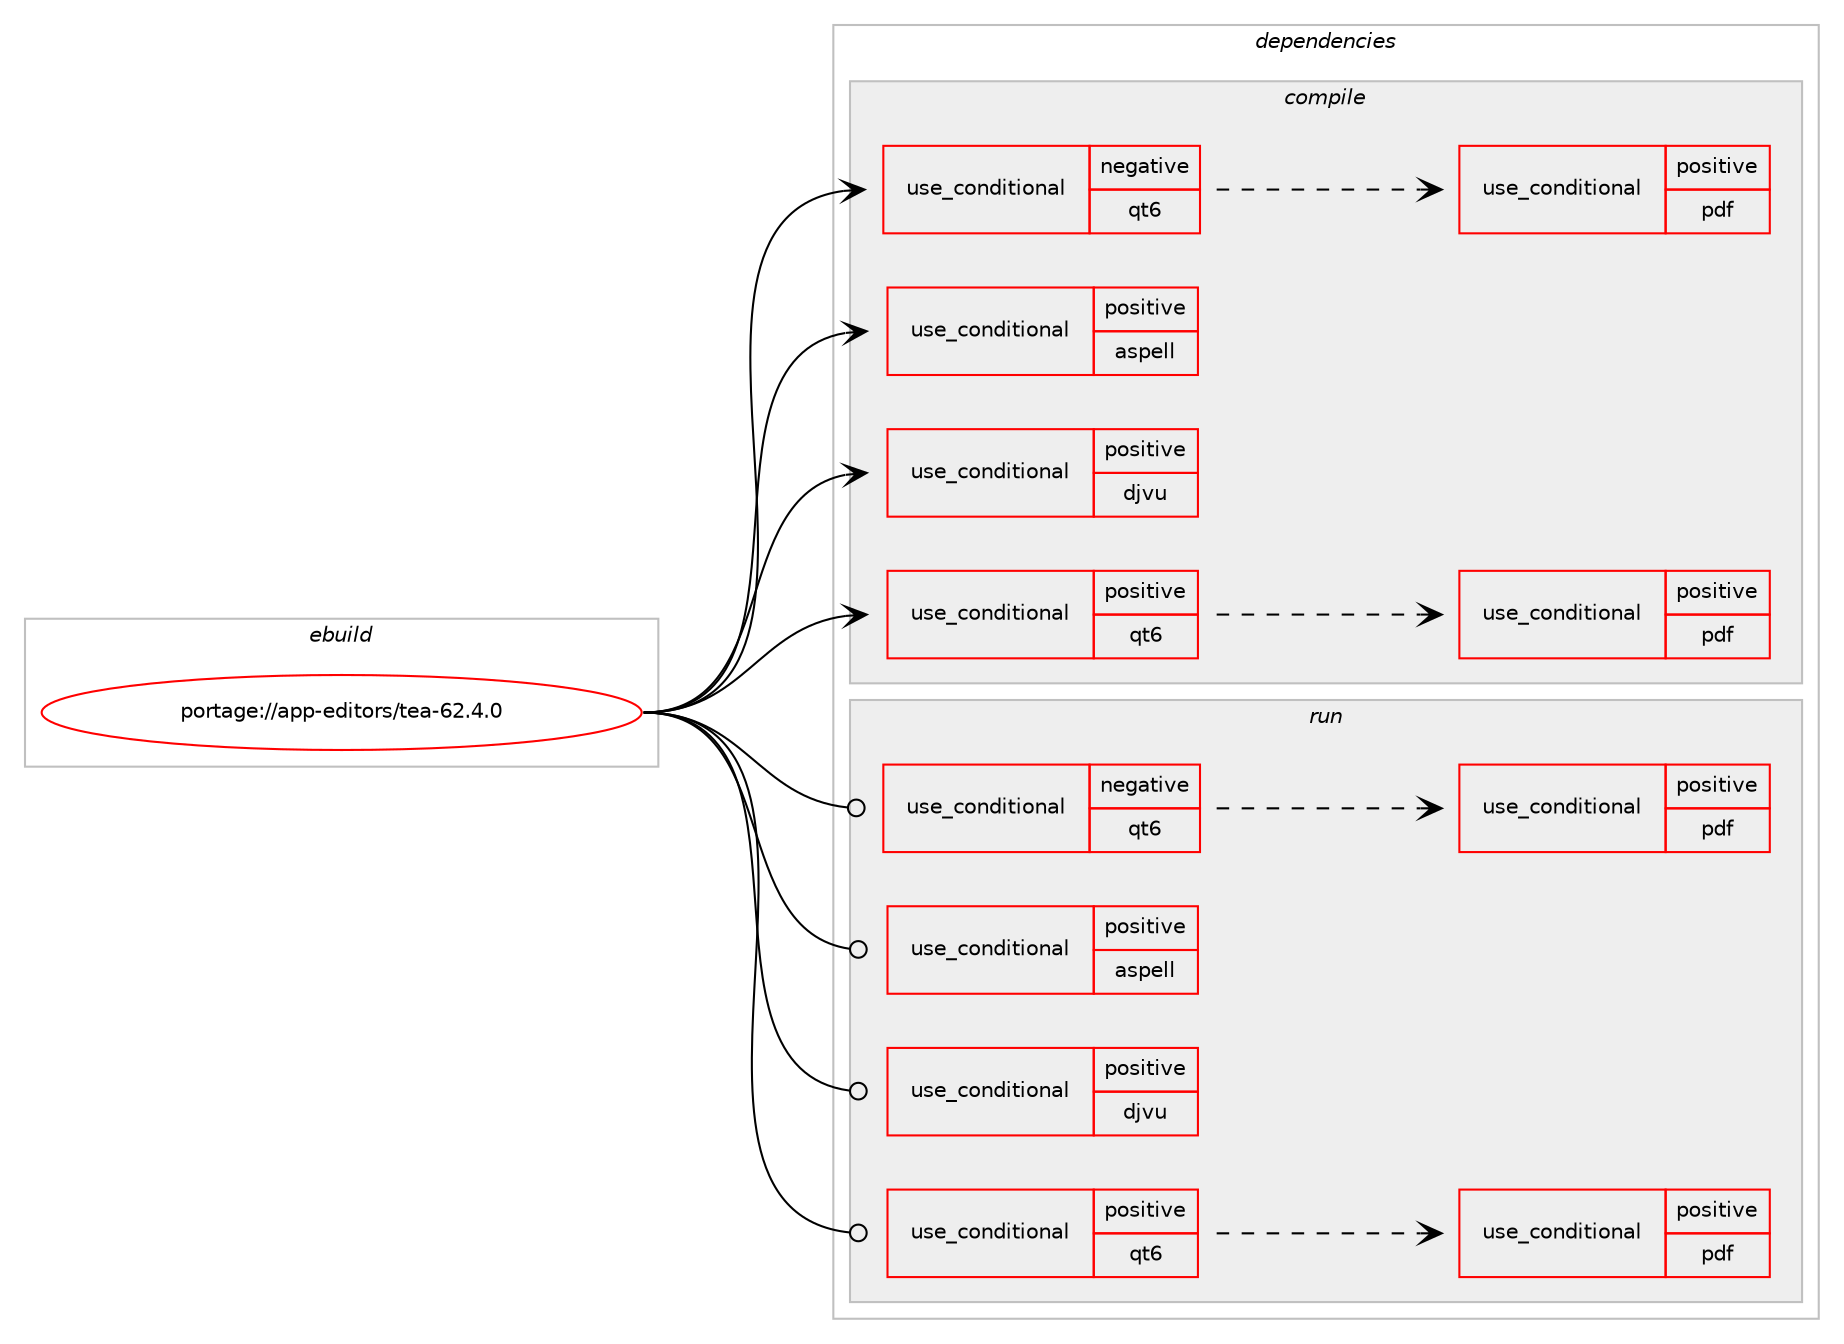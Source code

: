 digraph prolog {

# *************
# Graph options
# *************

newrank=true;
concentrate=true;
compound=true;
graph [rankdir=LR,fontname=Helvetica,fontsize=10,ranksep=1.5];#, ranksep=2.5, nodesep=0.2];
edge  [arrowhead=vee];
node  [fontname=Helvetica,fontsize=10];

# **********
# The ebuild
# **********

subgraph cluster_leftcol {
color=gray;
rank=same;
label=<<i>ebuild</i>>;
id [label="portage://app-editors/tea-62.4.0", color=red, width=4, href="../app-editors/tea-62.4.0.svg"];
}

# ****************
# The dependencies
# ****************

subgraph cluster_midcol {
color=gray;
label=<<i>dependencies</i>>;
subgraph cluster_compile {
fillcolor="#eeeeee";
style=filled;
label=<<i>compile</i>>;
subgraph cond5515 {
dependency8872 [label=<<TABLE BORDER="0" CELLBORDER="1" CELLSPACING="0" CELLPADDING="4"><TR><TD ROWSPAN="3" CELLPADDING="10">use_conditional</TD></TR><TR><TD>negative</TD></TR><TR><TD>qt6</TD></TR></TABLE>>, shape=none, color=red];
# *** BEGIN UNKNOWN DEPENDENCY TYPE (TODO) ***
# dependency8872 -> package_dependency(portage://app-editors/tea-62.4.0,install,no,dev-qt,qtcore,none,[,,],[slot(5)],[])
# *** END UNKNOWN DEPENDENCY TYPE (TODO) ***

# *** BEGIN UNKNOWN DEPENDENCY TYPE (TODO) ***
# dependency8872 -> package_dependency(portage://app-editors/tea-62.4.0,install,no,dev-qt,qtgui,none,[,,],[slot(5)],[])
# *** END UNKNOWN DEPENDENCY TYPE (TODO) ***

# *** BEGIN UNKNOWN DEPENDENCY TYPE (TODO) ***
# dependency8872 -> package_dependency(portage://app-editors/tea-62.4.0,install,no,dev-qt,qtwidgets,none,[,,],[slot(5)],[])
# *** END UNKNOWN DEPENDENCY TYPE (TODO) ***

subgraph cond5516 {
dependency8873 [label=<<TABLE BORDER="0" CELLBORDER="1" CELLSPACING="0" CELLPADDING="4"><TR><TD ROWSPAN="3" CELLPADDING="10">use_conditional</TD></TR><TR><TD>positive</TD></TR><TR><TD>pdf</TD></TR></TABLE>>, shape=none, color=red];
# *** BEGIN UNKNOWN DEPENDENCY TYPE (TODO) ***
# dependency8873 -> package_dependency(portage://app-editors/tea-62.4.0,install,no,app-text,poppler,none,[,,],any_same_slot,[use(enable(qt5),none)])
# *** END UNKNOWN DEPENDENCY TYPE (TODO) ***

}
dependency8872:e -> dependency8873:w [weight=20,style="dashed",arrowhead="vee"];
}
id:e -> dependency8872:w [weight=20,style="solid",arrowhead="vee"];
subgraph cond5517 {
dependency8874 [label=<<TABLE BORDER="0" CELLBORDER="1" CELLSPACING="0" CELLPADDING="4"><TR><TD ROWSPAN="3" CELLPADDING="10">use_conditional</TD></TR><TR><TD>positive</TD></TR><TR><TD>aspell</TD></TR></TABLE>>, shape=none, color=red];
# *** BEGIN UNKNOWN DEPENDENCY TYPE (TODO) ***
# dependency8874 -> package_dependency(portage://app-editors/tea-62.4.0,install,no,app-text,aspell,none,[,,],[],[])
# *** END UNKNOWN DEPENDENCY TYPE (TODO) ***

}
id:e -> dependency8874:w [weight=20,style="solid",arrowhead="vee"];
subgraph cond5518 {
dependency8875 [label=<<TABLE BORDER="0" CELLBORDER="1" CELLSPACING="0" CELLPADDING="4"><TR><TD ROWSPAN="3" CELLPADDING="10">use_conditional</TD></TR><TR><TD>positive</TD></TR><TR><TD>djvu</TD></TR></TABLE>>, shape=none, color=red];
# *** BEGIN UNKNOWN DEPENDENCY TYPE (TODO) ***
# dependency8875 -> package_dependency(portage://app-editors/tea-62.4.0,install,no,app-text,djvu,none,[,,],[],[])
# *** END UNKNOWN DEPENDENCY TYPE (TODO) ***

}
id:e -> dependency8875:w [weight=20,style="solid",arrowhead="vee"];
subgraph cond5519 {
dependency8876 [label=<<TABLE BORDER="0" CELLBORDER="1" CELLSPACING="0" CELLPADDING="4"><TR><TD ROWSPAN="3" CELLPADDING="10">use_conditional</TD></TR><TR><TD>positive</TD></TR><TR><TD>qt6</TD></TR></TABLE>>, shape=none, color=red];
# *** BEGIN UNKNOWN DEPENDENCY TYPE (TODO) ***
# dependency8876 -> package_dependency(portage://app-editors/tea-62.4.0,install,no,dev-qt,qtbase,none,[,,],[slot(6)],[use(enable(widgets),none)])
# *** END UNKNOWN DEPENDENCY TYPE (TODO) ***

# *** BEGIN UNKNOWN DEPENDENCY TYPE (TODO) ***
# dependency8876 -> package_dependency(portage://app-editors/tea-62.4.0,install,no,dev-qt,qt5compat,none,[,,],[slot(6)],[])
# *** END UNKNOWN DEPENDENCY TYPE (TODO) ***

subgraph cond5520 {
dependency8877 [label=<<TABLE BORDER="0" CELLBORDER="1" CELLSPACING="0" CELLPADDING="4"><TR><TD ROWSPAN="3" CELLPADDING="10">use_conditional</TD></TR><TR><TD>positive</TD></TR><TR><TD>pdf</TD></TR></TABLE>>, shape=none, color=red];
# *** BEGIN UNKNOWN DEPENDENCY TYPE (TODO) ***
# dependency8877 -> package_dependency(portage://app-editors/tea-62.4.0,install,no,app-text,poppler,none,[,,],any_same_slot,[use(enable(qt6),negative)])
# *** END UNKNOWN DEPENDENCY TYPE (TODO) ***

}
dependency8876:e -> dependency8877:w [weight=20,style="dashed",arrowhead="vee"];
}
id:e -> dependency8876:w [weight=20,style="solid",arrowhead="vee"];
# *** BEGIN UNKNOWN DEPENDENCY TYPE (TODO) ***
# id -> package_dependency(portage://app-editors/tea-62.4.0,install,no,app-text,hunspell,none,[,,],any_same_slot,[])
# *** END UNKNOWN DEPENDENCY TYPE (TODO) ***

# *** BEGIN UNKNOWN DEPENDENCY TYPE (TODO) ***
# id -> package_dependency(portage://app-editors/tea-62.4.0,install,no,sys-libs,zlib,none,[,,],[],[])
# *** END UNKNOWN DEPENDENCY TYPE (TODO) ***

}
subgraph cluster_compileandrun {
fillcolor="#eeeeee";
style=filled;
label=<<i>compile and run</i>>;
}
subgraph cluster_run {
fillcolor="#eeeeee";
style=filled;
label=<<i>run</i>>;
subgraph cond5521 {
dependency8878 [label=<<TABLE BORDER="0" CELLBORDER="1" CELLSPACING="0" CELLPADDING="4"><TR><TD ROWSPAN="3" CELLPADDING="10">use_conditional</TD></TR><TR><TD>negative</TD></TR><TR><TD>qt6</TD></TR></TABLE>>, shape=none, color=red];
# *** BEGIN UNKNOWN DEPENDENCY TYPE (TODO) ***
# dependency8878 -> package_dependency(portage://app-editors/tea-62.4.0,run,no,dev-qt,qtcore,none,[,,],[slot(5)],[])
# *** END UNKNOWN DEPENDENCY TYPE (TODO) ***

# *** BEGIN UNKNOWN DEPENDENCY TYPE (TODO) ***
# dependency8878 -> package_dependency(portage://app-editors/tea-62.4.0,run,no,dev-qt,qtgui,none,[,,],[slot(5)],[])
# *** END UNKNOWN DEPENDENCY TYPE (TODO) ***

# *** BEGIN UNKNOWN DEPENDENCY TYPE (TODO) ***
# dependency8878 -> package_dependency(portage://app-editors/tea-62.4.0,run,no,dev-qt,qtwidgets,none,[,,],[slot(5)],[])
# *** END UNKNOWN DEPENDENCY TYPE (TODO) ***

subgraph cond5522 {
dependency8879 [label=<<TABLE BORDER="0" CELLBORDER="1" CELLSPACING="0" CELLPADDING="4"><TR><TD ROWSPAN="3" CELLPADDING="10">use_conditional</TD></TR><TR><TD>positive</TD></TR><TR><TD>pdf</TD></TR></TABLE>>, shape=none, color=red];
# *** BEGIN UNKNOWN DEPENDENCY TYPE (TODO) ***
# dependency8879 -> package_dependency(portage://app-editors/tea-62.4.0,run,no,app-text,poppler,none,[,,],any_same_slot,[use(enable(qt5),none)])
# *** END UNKNOWN DEPENDENCY TYPE (TODO) ***

}
dependency8878:e -> dependency8879:w [weight=20,style="dashed",arrowhead="vee"];
}
id:e -> dependency8878:w [weight=20,style="solid",arrowhead="odot"];
subgraph cond5523 {
dependency8880 [label=<<TABLE BORDER="0" CELLBORDER="1" CELLSPACING="0" CELLPADDING="4"><TR><TD ROWSPAN="3" CELLPADDING="10">use_conditional</TD></TR><TR><TD>positive</TD></TR><TR><TD>aspell</TD></TR></TABLE>>, shape=none, color=red];
# *** BEGIN UNKNOWN DEPENDENCY TYPE (TODO) ***
# dependency8880 -> package_dependency(portage://app-editors/tea-62.4.0,run,no,app-text,aspell,none,[,,],[],[])
# *** END UNKNOWN DEPENDENCY TYPE (TODO) ***

}
id:e -> dependency8880:w [weight=20,style="solid",arrowhead="odot"];
subgraph cond5524 {
dependency8881 [label=<<TABLE BORDER="0" CELLBORDER="1" CELLSPACING="0" CELLPADDING="4"><TR><TD ROWSPAN="3" CELLPADDING="10">use_conditional</TD></TR><TR><TD>positive</TD></TR><TR><TD>djvu</TD></TR></TABLE>>, shape=none, color=red];
# *** BEGIN UNKNOWN DEPENDENCY TYPE (TODO) ***
# dependency8881 -> package_dependency(portage://app-editors/tea-62.4.0,run,no,app-text,djvu,none,[,,],[],[])
# *** END UNKNOWN DEPENDENCY TYPE (TODO) ***

}
id:e -> dependency8881:w [weight=20,style="solid",arrowhead="odot"];
subgraph cond5525 {
dependency8882 [label=<<TABLE BORDER="0" CELLBORDER="1" CELLSPACING="0" CELLPADDING="4"><TR><TD ROWSPAN="3" CELLPADDING="10">use_conditional</TD></TR><TR><TD>positive</TD></TR><TR><TD>qt6</TD></TR></TABLE>>, shape=none, color=red];
# *** BEGIN UNKNOWN DEPENDENCY TYPE (TODO) ***
# dependency8882 -> package_dependency(portage://app-editors/tea-62.4.0,run,no,dev-qt,qtbase,none,[,,],[slot(6)],[use(enable(widgets),none)])
# *** END UNKNOWN DEPENDENCY TYPE (TODO) ***

# *** BEGIN UNKNOWN DEPENDENCY TYPE (TODO) ***
# dependency8882 -> package_dependency(portage://app-editors/tea-62.4.0,run,no,dev-qt,qt5compat,none,[,,],[slot(6)],[])
# *** END UNKNOWN DEPENDENCY TYPE (TODO) ***

subgraph cond5526 {
dependency8883 [label=<<TABLE BORDER="0" CELLBORDER="1" CELLSPACING="0" CELLPADDING="4"><TR><TD ROWSPAN="3" CELLPADDING="10">use_conditional</TD></TR><TR><TD>positive</TD></TR><TR><TD>pdf</TD></TR></TABLE>>, shape=none, color=red];
# *** BEGIN UNKNOWN DEPENDENCY TYPE (TODO) ***
# dependency8883 -> package_dependency(portage://app-editors/tea-62.4.0,run,no,app-text,poppler,none,[,,],any_same_slot,[use(enable(qt6),negative)])
# *** END UNKNOWN DEPENDENCY TYPE (TODO) ***

}
dependency8882:e -> dependency8883:w [weight=20,style="dashed",arrowhead="vee"];
}
id:e -> dependency8882:w [weight=20,style="solid",arrowhead="odot"];
# *** BEGIN UNKNOWN DEPENDENCY TYPE (TODO) ***
# id -> package_dependency(portage://app-editors/tea-62.4.0,run,no,app-text,hunspell,none,[,,],any_same_slot,[])
# *** END UNKNOWN DEPENDENCY TYPE (TODO) ***

# *** BEGIN UNKNOWN DEPENDENCY TYPE (TODO) ***
# id -> package_dependency(portage://app-editors/tea-62.4.0,run,no,sys-libs,zlib,none,[,,],[],[])
# *** END UNKNOWN DEPENDENCY TYPE (TODO) ***

}
}

# **************
# The candidates
# **************

subgraph cluster_choices {
rank=same;
color=gray;
label=<<i>candidates</i>>;

}

}
